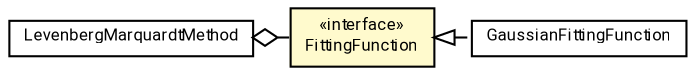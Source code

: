 #!/usr/local/bin/dot
#
# Class diagram 
# Generated by UMLGraph version R5_7_2-60-g0e99a6 (http://www.spinellis.gr/umlgraph/)
#

digraph G {
	graph [fontnames="svg"]
	edge [fontname="Roboto",fontsize=7,labelfontname="Roboto",labelfontsize=7,color="black"];
	node [fontname="Roboto",fontcolor="black",fontsize=8,shape=plaintext,margin=0,width=0,height=0];
	nodesep=0.15;
	ranksep=0.25;
	rankdir=LR;
	// de.lmu.ifi.dbs.elki.math.linearalgebra.fitting.LevenbergMarquardtMethod
	c4432581 [label=<<table title="de.lmu.ifi.dbs.elki.math.linearalgebra.fitting.LevenbergMarquardtMethod" border="0" cellborder="1" cellspacing="0" cellpadding="2" href="LevenbergMarquardtMethod.html" target="_parent">
		<tr><td><table border="0" cellspacing="0" cellpadding="1">
		<tr><td align="center" balign="center"> <font face="Roboto">LevenbergMarquardtMethod</font> </td></tr>
		</table></td></tr>
		</table>>, URL="LevenbergMarquardtMethod.html"];
	// de.lmu.ifi.dbs.elki.math.linearalgebra.fitting.FittingFunction
	c4432582 [label=<<table title="de.lmu.ifi.dbs.elki.math.linearalgebra.fitting.FittingFunction" border="0" cellborder="1" cellspacing="0" cellpadding="2" bgcolor="lemonChiffon" href="FittingFunction.html" target="_parent">
		<tr><td><table border="0" cellspacing="0" cellpadding="1">
		<tr><td align="center" balign="center"> &#171;interface&#187; </td></tr>
		<tr><td align="center" balign="center"> <font face="Roboto">FittingFunction</font> </td></tr>
		</table></td></tr>
		</table>>, URL="FittingFunction.html"];
	// de.lmu.ifi.dbs.elki.math.linearalgebra.fitting.GaussianFittingFunction
	c4432584 [label=<<table title="de.lmu.ifi.dbs.elki.math.linearalgebra.fitting.GaussianFittingFunction" border="0" cellborder="1" cellspacing="0" cellpadding="2" href="GaussianFittingFunction.html" target="_parent">
		<tr><td><table border="0" cellspacing="0" cellpadding="1">
		<tr><td align="center" balign="center"> <font face="Roboto">GaussianFittingFunction</font> </td></tr>
		</table></td></tr>
		</table>>, URL="GaussianFittingFunction.html"];
	// de.lmu.ifi.dbs.elki.math.linearalgebra.fitting.LevenbergMarquardtMethod has de.lmu.ifi.dbs.elki.math.linearalgebra.fitting.FittingFunction
	c4432581 -> c4432582 [arrowhead=none,arrowtail=ediamond,dir=back,weight=4];
	// de.lmu.ifi.dbs.elki.math.linearalgebra.fitting.GaussianFittingFunction implements de.lmu.ifi.dbs.elki.math.linearalgebra.fitting.FittingFunction
	c4432582 -> c4432584 [arrowtail=empty,style=dashed,dir=back,weight=9];
}

